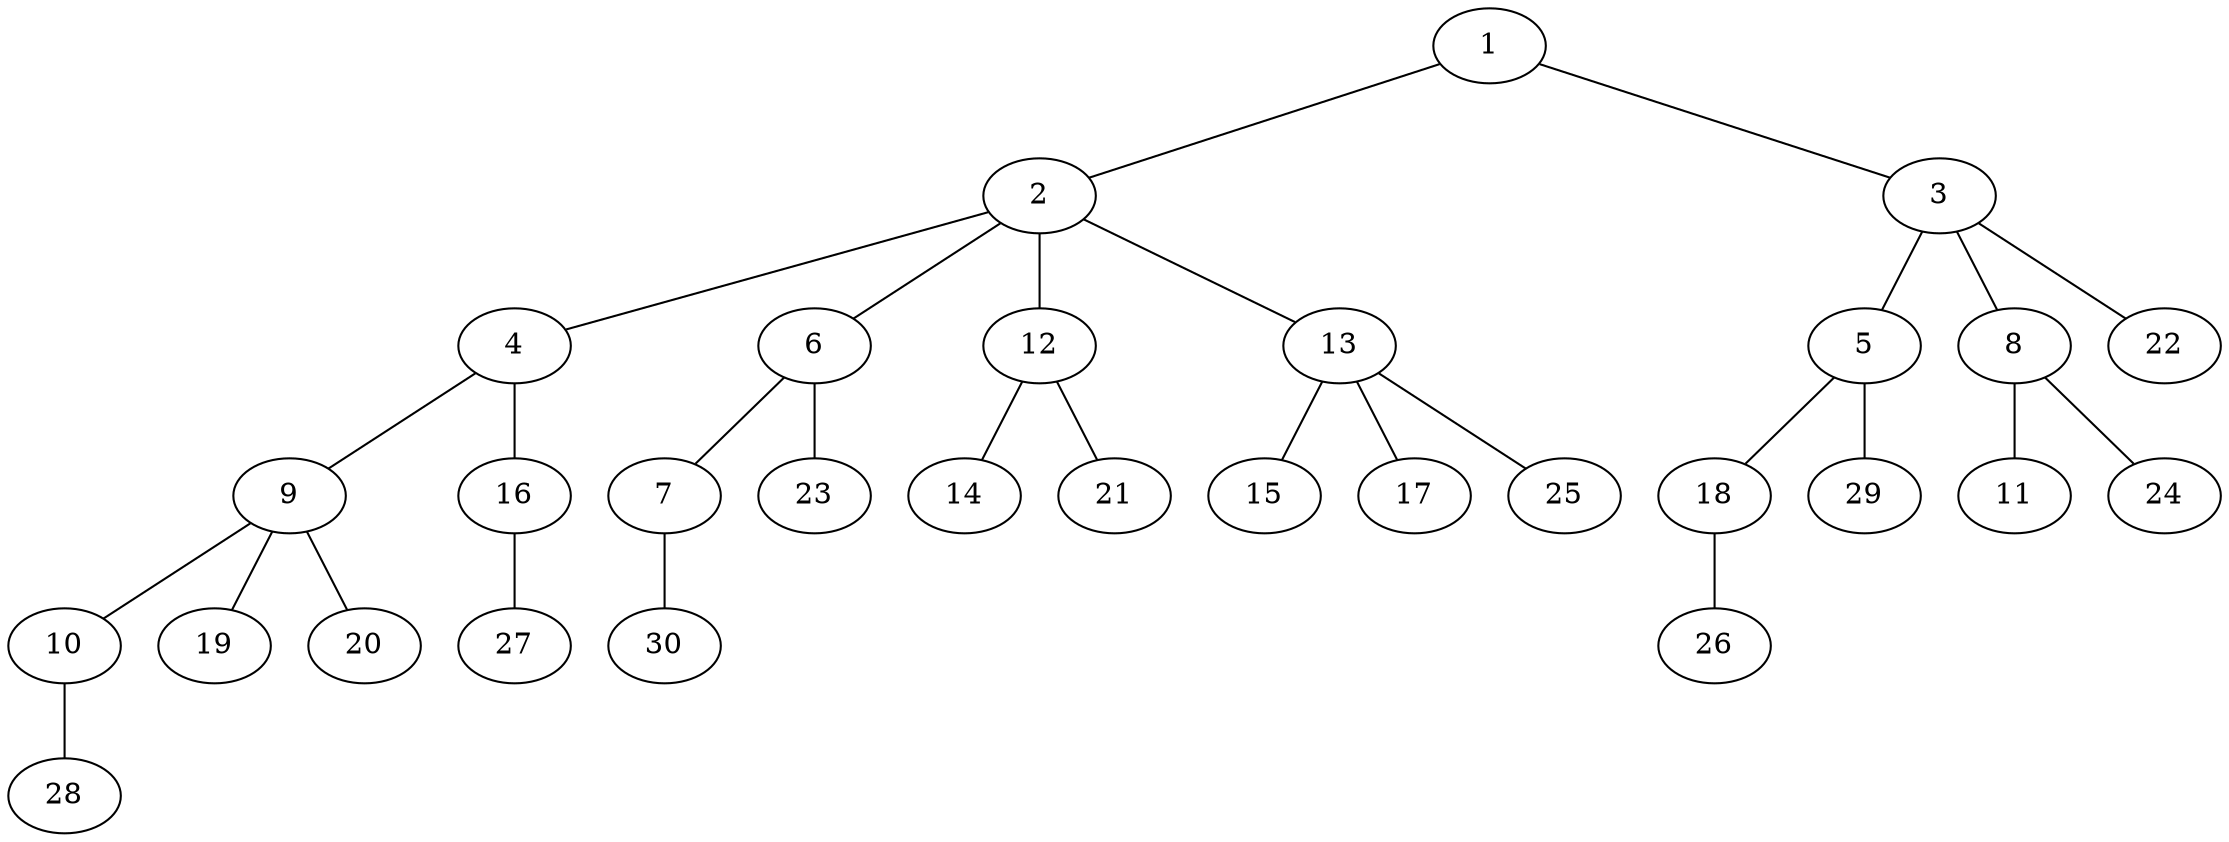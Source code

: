 graph graphname {1--2
1--3
2--4
2--6
2--12
2--13
3--5
3--8
3--22
4--9
4--16
5--18
5--29
6--7
6--23
7--30
8--11
8--24
9--10
9--19
9--20
10--28
12--14
12--21
13--15
13--17
13--25
16--27
18--26
}